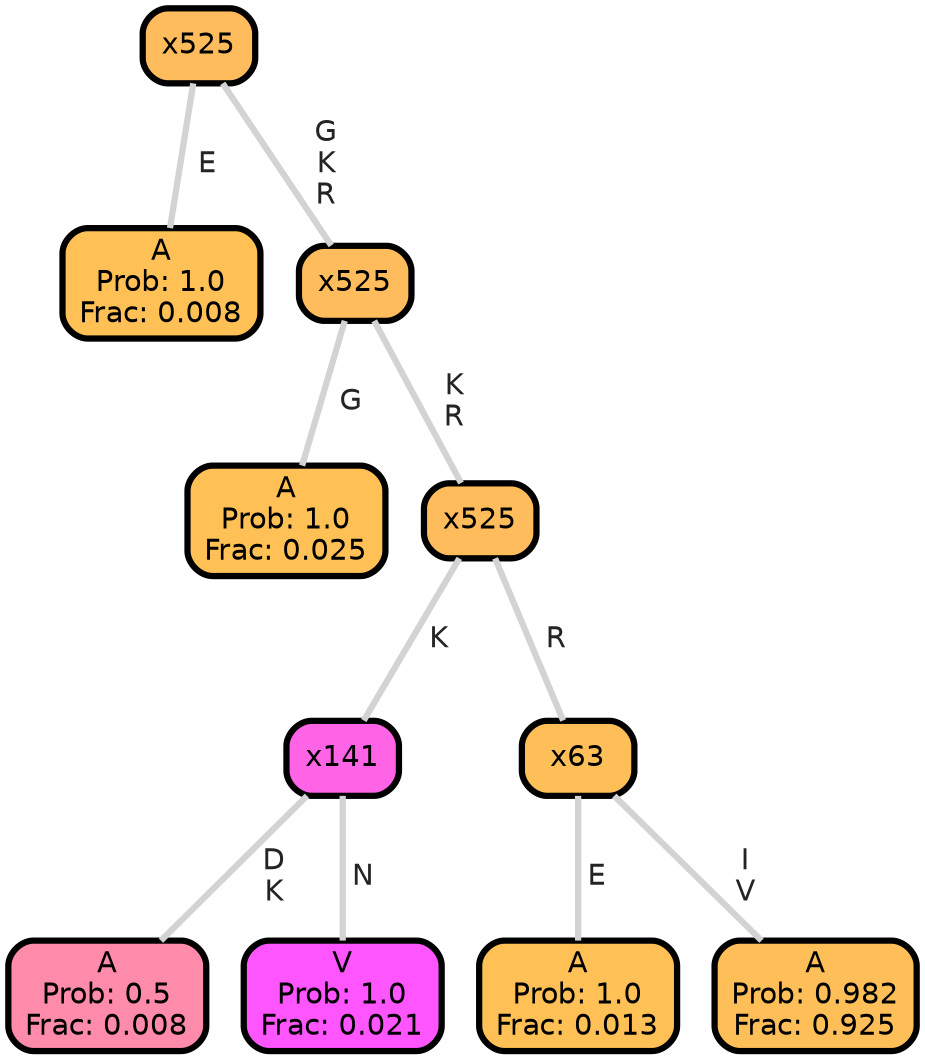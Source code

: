 graph Tree {
node [shape=box, style="filled, rounded",color="black",penwidth="3",fontcolor="black",                 fontname=helvetica] ;
graph [ranksep="0 equally", splines=straight,                 bgcolor=transparent, dpi=200] ;
edge [fontname=helvetica, fontweight=bold,fontcolor=grey14,color=lightgray] ;
0 [label="A
Prob: 1.0
Frac: 0.008", fillcolor="#ffc155"] ;
1 [label="x525", fillcolor="#ffbc5c"] ;
2 [label="A
Prob: 1.0
Frac: 0.025", fillcolor="#ffc155"] ;
3 [label="x525", fillcolor="#ffbc5c"] ;
4 [label="A
Prob: 0.5
Frac: 0.008", fillcolor="#ff8baa"] ;
5 [label="x141", fillcolor="#ff64e6"] ;
6 [label="V
Prob: 1.0
Frac: 0.021", fillcolor="#ff55ff"] ;
7 [label="x525", fillcolor="#ffbc5c"] ;
8 [label="A
Prob: 1.0
Frac: 0.013", fillcolor="#ffc155"] ;
9 [label="x63", fillcolor="#ffbf58"] ;
10 [label="A
Prob: 0.982
Frac: 0.925", fillcolor="#ffbf58"] ;
1 -- 0 [label=" E",penwidth=3] ;
1 -- 3 [label=" G\n K\n R",penwidth=3] ;
3 -- 2 [label=" G",penwidth=3] ;
3 -- 7 [label=" K\n R",penwidth=3] ;
5 -- 4 [label=" D\n K",penwidth=3] ;
5 -- 6 [label=" N",penwidth=3] ;
7 -- 5 [label=" K",penwidth=3] ;
7 -- 9 [label=" R",penwidth=3] ;
9 -- 8 [label=" E",penwidth=3] ;
9 -- 10 [label=" I\n V",penwidth=3] ;
{rank = same;}}